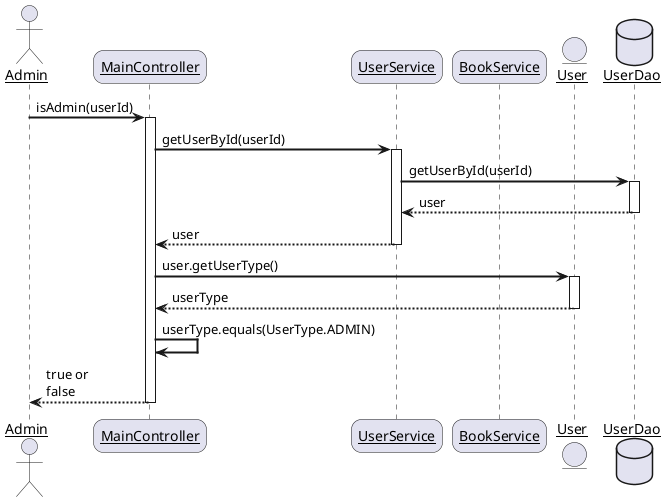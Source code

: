 @startuml
skinparam sequenceArrowThickness 2
skinparam roundcorner 20
skinparam maxmessagesize 60
skinparam sequenceParticipant underline

actor Admin as u
participant "MainController" as a
participant "UserService" as b
participant "BookService" as c

entity User as ad

database UserDao as d1

u -> a : isAdmin(userId)
activate a
a->b:getUserById(userId)
activate b

b->d1:getUserById(userId)
activate d1
d1-->b:user
deactivate d1

b-->a: user
deactivate b

a->ad : user.getUserType()
activate ad
ad-->a : userType
deactivate ad

a->a: userType.equals(UserType.ADMIN)

a-->u:true or false
deactivate a


@enduml